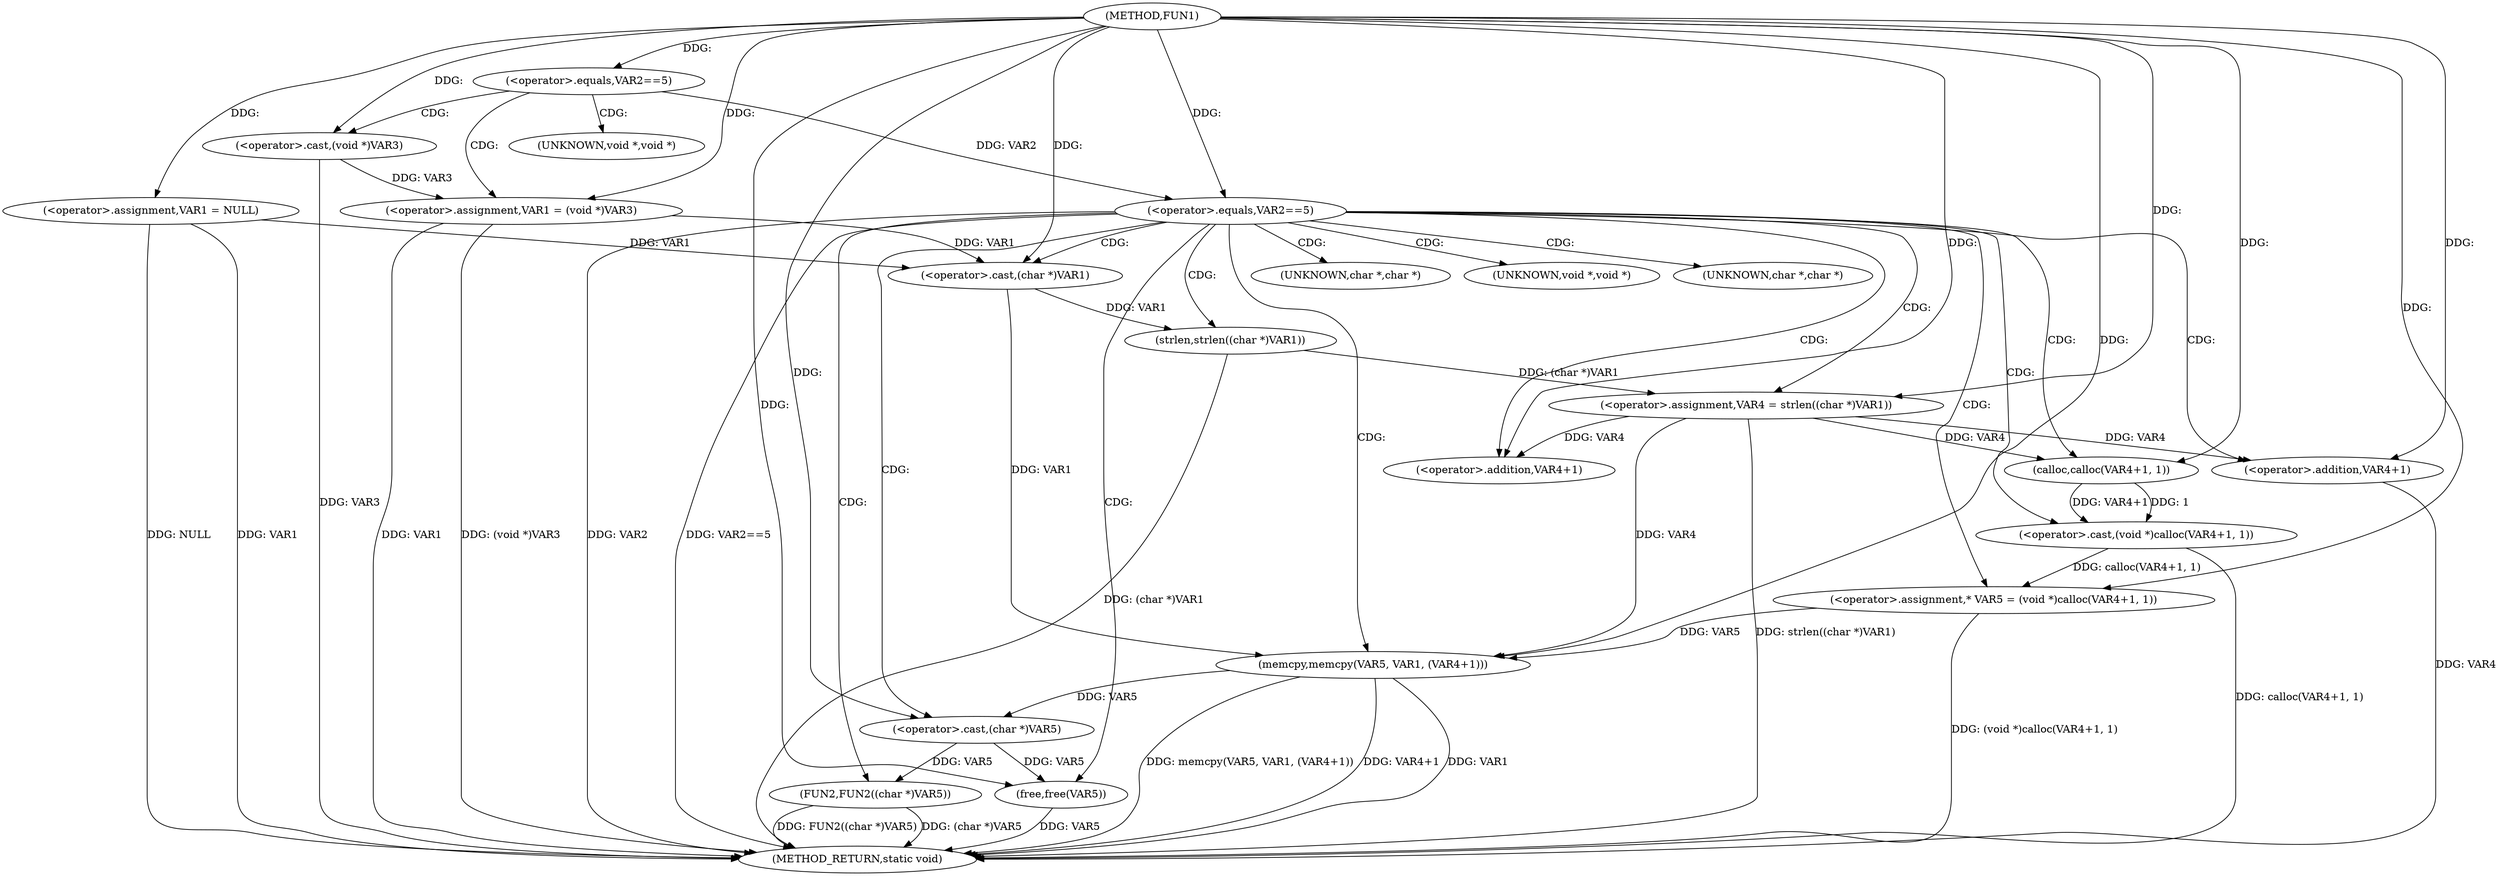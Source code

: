 digraph FUN1 {  
"1000100" [label = "(METHOD,FUN1)" ]
"1000151" [label = "(METHOD_RETURN,static void)" ]
"1000103" [label = "(<operator>.assignment,VAR1 = NULL)" ]
"1000107" [label = "(<operator>.equals,VAR2==5)" ]
"1000111" [label = "(<operator>.assignment,VAR1 = (void *)VAR3)" ]
"1000113" [label = "(<operator>.cast,(void *)VAR3)" ]
"1000117" [label = "(<operator>.equals,VAR2==5)" ]
"1000123" [label = "(<operator>.assignment,VAR4 = strlen((char *)VAR1))" ]
"1000125" [label = "(strlen,strlen((char *)VAR1))" ]
"1000126" [label = "(<operator>.cast,(char *)VAR1)" ]
"1000130" [label = "(<operator>.assignment,* VAR5 = (void *)calloc(VAR4+1, 1))" ]
"1000132" [label = "(<operator>.cast,(void *)calloc(VAR4+1, 1))" ]
"1000134" [label = "(calloc,calloc(VAR4+1, 1))" ]
"1000135" [label = "(<operator>.addition,VAR4+1)" ]
"1000139" [label = "(memcpy,memcpy(VAR5, VAR1, (VAR4+1)))" ]
"1000142" [label = "(<operator>.addition,VAR4+1)" ]
"1000145" [label = "(FUN2,FUN2((char *)VAR5))" ]
"1000146" [label = "(<operator>.cast,(char *)VAR5)" ]
"1000149" [label = "(free,free(VAR5))" ]
"1000114" [label = "(UNKNOWN,void *,void *)" ]
"1000127" [label = "(UNKNOWN,char *,char *)" ]
"1000133" [label = "(UNKNOWN,void *,void *)" ]
"1000147" [label = "(UNKNOWN,char *,char *)" ]
  "1000117" -> "1000151"  [ label = "DDG: VAR2==5"] 
  "1000139" -> "1000151"  [ label = "DDG: VAR4+1"] 
  "1000123" -> "1000151"  [ label = "DDG: strlen((char *)VAR1)"] 
  "1000103" -> "1000151"  [ label = "DDG: VAR1"] 
  "1000103" -> "1000151"  [ label = "DDG: NULL"] 
  "1000113" -> "1000151"  [ label = "DDG: VAR3"] 
  "1000117" -> "1000151"  [ label = "DDG: VAR2"] 
  "1000111" -> "1000151"  [ label = "DDG: VAR1"] 
  "1000111" -> "1000151"  [ label = "DDG: (void *)VAR3"] 
  "1000149" -> "1000151"  [ label = "DDG: VAR5"] 
  "1000145" -> "1000151"  [ label = "DDG: (char *)VAR5"] 
  "1000125" -> "1000151"  [ label = "DDG: (char *)VAR1"] 
  "1000130" -> "1000151"  [ label = "DDG: (void *)calloc(VAR4+1, 1)"] 
  "1000139" -> "1000151"  [ label = "DDG: VAR1"] 
  "1000139" -> "1000151"  [ label = "DDG: memcpy(VAR5, VAR1, (VAR4+1))"] 
  "1000132" -> "1000151"  [ label = "DDG: calloc(VAR4+1, 1)"] 
  "1000142" -> "1000151"  [ label = "DDG: VAR4"] 
  "1000145" -> "1000151"  [ label = "DDG: FUN2((char *)VAR5)"] 
  "1000100" -> "1000103"  [ label = "DDG: "] 
  "1000100" -> "1000107"  [ label = "DDG: "] 
  "1000113" -> "1000111"  [ label = "DDG: VAR3"] 
  "1000100" -> "1000111"  [ label = "DDG: "] 
  "1000100" -> "1000113"  [ label = "DDG: "] 
  "1000107" -> "1000117"  [ label = "DDG: VAR2"] 
  "1000100" -> "1000117"  [ label = "DDG: "] 
  "1000125" -> "1000123"  [ label = "DDG: (char *)VAR1"] 
  "1000100" -> "1000123"  [ label = "DDG: "] 
  "1000126" -> "1000125"  [ label = "DDG: VAR1"] 
  "1000103" -> "1000126"  [ label = "DDG: VAR1"] 
  "1000111" -> "1000126"  [ label = "DDG: VAR1"] 
  "1000100" -> "1000126"  [ label = "DDG: "] 
  "1000132" -> "1000130"  [ label = "DDG: calloc(VAR4+1, 1)"] 
  "1000100" -> "1000130"  [ label = "DDG: "] 
  "1000134" -> "1000132"  [ label = "DDG: VAR4+1"] 
  "1000134" -> "1000132"  [ label = "DDG: 1"] 
  "1000123" -> "1000134"  [ label = "DDG: VAR4"] 
  "1000100" -> "1000134"  [ label = "DDG: "] 
  "1000123" -> "1000135"  [ label = "DDG: VAR4"] 
  "1000100" -> "1000135"  [ label = "DDG: "] 
  "1000130" -> "1000139"  [ label = "DDG: VAR5"] 
  "1000100" -> "1000139"  [ label = "DDG: "] 
  "1000126" -> "1000139"  [ label = "DDG: VAR1"] 
  "1000123" -> "1000139"  [ label = "DDG: VAR4"] 
  "1000100" -> "1000142"  [ label = "DDG: "] 
  "1000123" -> "1000142"  [ label = "DDG: VAR4"] 
  "1000146" -> "1000145"  [ label = "DDG: VAR5"] 
  "1000139" -> "1000146"  [ label = "DDG: VAR5"] 
  "1000100" -> "1000146"  [ label = "DDG: "] 
  "1000146" -> "1000149"  [ label = "DDG: VAR5"] 
  "1000100" -> "1000149"  [ label = "DDG: "] 
  "1000107" -> "1000113"  [ label = "CDG: "] 
  "1000107" -> "1000111"  [ label = "CDG: "] 
  "1000107" -> "1000114"  [ label = "CDG: "] 
  "1000117" -> "1000125"  [ label = "CDG: "] 
  "1000117" -> "1000127"  [ label = "CDG: "] 
  "1000117" -> "1000126"  [ label = "CDG: "] 
  "1000117" -> "1000132"  [ label = "CDG: "] 
  "1000117" -> "1000142"  [ label = "CDG: "] 
  "1000117" -> "1000123"  [ label = "CDG: "] 
  "1000117" -> "1000147"  [ label = "CDG: "] 
  "1000117" -> "1000145"  [ label = "CDG: "] 
  "1000117" -> "1000130"  [ label = "CDG: "] 
  "1000117" -> "1000139"  [ label = "CDG: "] 
  "1000117" -> "1000135"  [ label = "CDG: "] 
  "1000117" -> "1000133"  [ label = "CDG: "] 
  "1000117" -> "1000146"  [ label = "CDG: "] 
  "1000117" -> "1000149"  [ label = "CDG: "] 
  "1000117" -> "1000134"  [ label = "CDG: "] 
}
